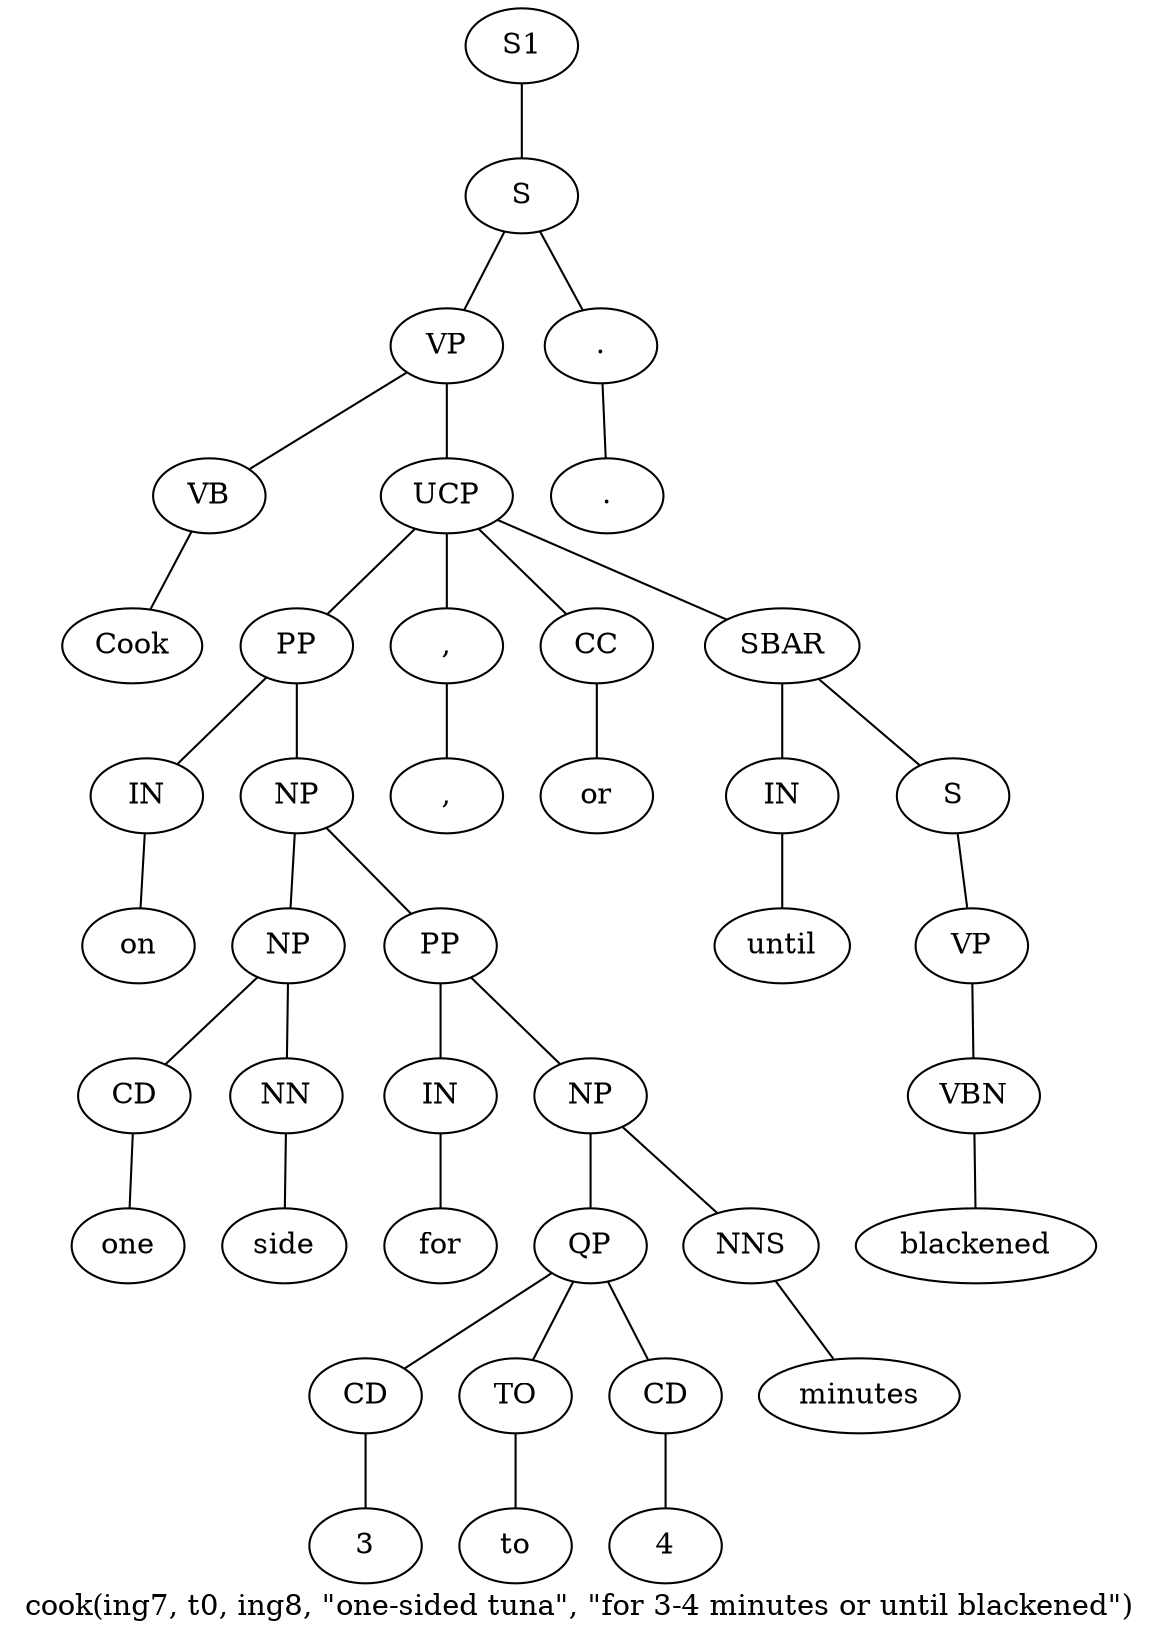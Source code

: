 graph SyntaxGraph {
	label = "cook(ing7, t0, ing8, \"one-sided tuna\", \"for 3-4 minutes or until blackened\")";
	Node0 [label="S1"];
	Node1 [label="S"];
	Node2 [label="VP"];
	Node3 [label="VB"];
	Node4 [label="Cook"];
	Node5 [label="UCP"];
	Node6 [label="PP"];
	Node7 [label="IN"];
	Node8 [label="on"];
	Node9 [label="NP"];
	Node10 [label="NP"];
	Node11 [label="CD"];
	Node12 [label="one"];
	Node13 [label="NN"];
	Node14 [label="side"];
	Node15 [label="PP"];
	Node16 [label="IN"];
	Node17 [label="for"];
	Node18 [label="NP"];
	Node19 [label="QP"];
	Node20 [label="CD"];
	Node21 [label="3"];
	Node22 [label="TO"];
	Node23 [label="to"];
	Node24 [label="CD"];
	Node25 [label="4"];
	Node26 [label="NNS"];
	Node27 [label="minutes"];
	Node28 [label=","];
	Node29 [label=","];
	Node30 [label="CC"];
	Node31 [label="or"];
	Node32 [label="SBAR"];
	Node33 [label="IN"];
	Node34 [label="until"];
	Node35 [label="S"];
	Node36 [label="VP"];
	Node37 [label="VBN"];
	Node38 [label="blackened"];
	Node39 [label="."];
	Node40 [label="."];

	Node0 -- Node1;
	Node1 -- Node2;
	Node1 -- Node39;
	Node2 -- Node3;
	Node2 -- Node5;
	Node3 -- Node4;
	Node5 -- Node6;
	Node5 -- Node28;
	Node5 -- Node30;
	Node5 -- Node32;
	Node6 -- Node7;
	Node6 -- Node9;
	Node7 -- Node8;
	Node9 -- Node10;
	Node9 -- Node15;
	Node10 -- Node11;
	Node10 -- Node13;
	Node11 -- Node12;
	Node13 -- Node14;
	Node15 -- Node16;
	Node15 -- Node18;
	Node16 -- Node17;
	Node18 -- Node19;
	Node18 -- Node26;
	Node19 -- Node20;
	Node19 -- Node22;
	Node19 -- Node24;
	Node20 -- Node21;
	Node22 -- Node23;
	Node24 -- Node25;
	Node26 -- Node27;
	Node28 -- Node29;
	Node30 -- Node31;
	Node32 -- Node33;
	Node32 -- Node35;
	Node33 -- Node34;
	Node35 -- Node36;
	Node36 -- Node37;
	Node37 -- Node38;
	Node39 -- Node40;
}